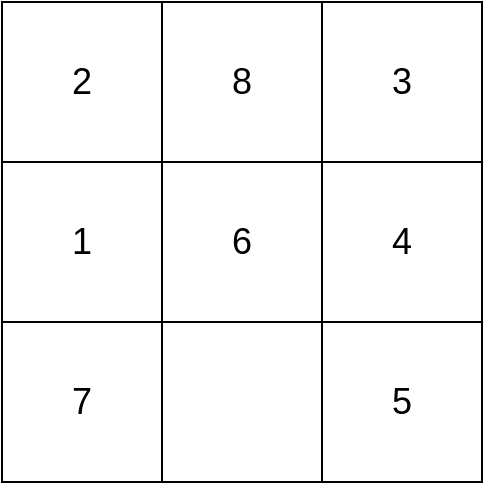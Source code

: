 <mxfile version="16.2.2" type="github">
  <diagram id="8lj43bK-UHaRPTInZg22" name="Page-1">
    <mxGraphModel dx="1422" dy="772" grid="1" gridSize="10" guides="1" tooltips="1" connect="1" arrows="1" fold="1" page="1" pageScale="1" pageWidth="827" pageHeight="1169" math="0" shadow="0">
      <root>
        <mxCell id="0" />
        <mxCell id="1" parent="0" />
        <mxCell id="bYFlIpg2cuC0v6252xqg-1" value="6" style="whiteSpace=wrap;html=1;aspect=fixed;fontSize=18;" vertex="1" parent="1">
          <mxGeometry x="320" y="240" width="80" height="80" as="geometry" />
        </mxCell>
        <mxCell id="bYFlIpg2cuC0v6252xqg-2" value="8" style="whiteSpace=wrap;html=1;aspect=fixed;fontSize=18;" vertex="1" parent="1">
          <mxGeometry x="320" y="160" width="80" height="80" as="geometry" />
        </mxCell>
        <mxCell id="bYFlIpg2cuC0v6252xqg-3" value="3" style="whiteSpace=wrap;html=1;aspect=fixed;fontSize=18;" vertex="1" parent="1">
          <mxGeometry x="400" y="160" width="80" height="80" as="geometry" />
        </mxCell>
        <mxCell id="bYFlIpg2cuC0v6252xqg-4" value="4" style="whiteSpace=wrap;html=1;aspect=fixed;fontSize=18;" vertex="1" parent="1">
          <mxGeometry x="400" y="240" width="80" height="80" as="geometry" />
        </mxCell>
        <mxCell id="bYFlIpg2cuC0v6252xqg-5" value="2" style="whiteSpace=wrap;html=1;aspect=fixed;fontSize=18;" vertex="1" parent="1">
          <mxGeometry x="240" y="160" width="80" height="80" as="geometry" />
        </mxCell>
        <mxCell id="bYFlIpg2cuC0v6252xqg-6" value="1" style="whiteSpace=wrap;html=1;aspect=fixed;fontSize=18;" vertex="1" parent="1">
          <mxGeometry x="240" y="240" width="80" height="80" as="geometry" />
        </mxCell>
        <mxCell id="bYFlIpg2cuC0v6252xqg-7" value="7" style="whiteSpace=wrap;html=1;aspect=fixed;fontSize=18;" vertex="1" parent="1">
          <mxGeometry x="240" y="320" width="80" height="80" as="geometry" />
        </mxCell>
        <mxCell id="bYFlIpg2cuC0v6252xqg-9" value="" style="whiteSpace=wrap;html=1;aspect=fixed;" vertex="1" parent="1">
          <mxGeometry x="320" y="320" width="80" height="80" as="geometry" />
        </mxCell>
        <mxCell id="bYFlIpg2cuC0v6252xqg-10" value="5" style="whiteSpace=wrap;html=1;aspect=fixed;fontSize=18;" vertex="1" parent="1">
          <mxGeometry x="400" y="320" width="80" height="80" as="geometry" />
        </mxCell>
      </root>
    </mxGraphModel>
  </diagram>
</mxfile>
